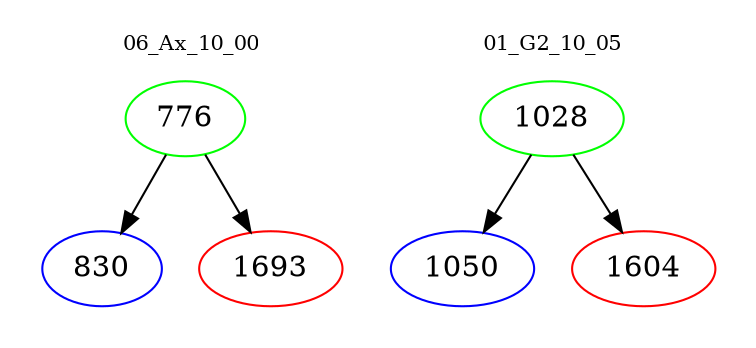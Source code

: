 digraph{
subgraph cluster_0 {
color = white
label = "06_Ax_10_00";
fontsize=10;
T0_776 [label="776", color="green"]
T0_776 -> T0_830 [color="black"]
T0_830 [label="830", color="blue"]
T0_776 -> T0_1693 [color="black"]
T0_1693 [label="1693", color="red"]
}
subgraph cluster_1 {
color = white
label = "01_G2_10_05";
fontsize=10;
T1_1028 [label="1028", color="green"]
T1_1028 -> T1_1050 [color="black"]
T1_1050 [label="1050", color="blue"]
T1_1028 -> T1_1604 [color="black"]
T1_1604 [label="1604", color="red"]
}
}
